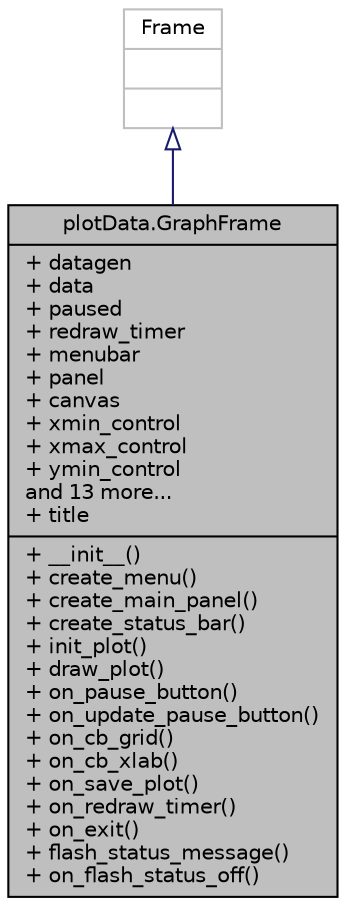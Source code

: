 digraph "plotData.GraphFrame"
{
 // INTERACTIVE_SVG=YES
  edge [fontname="Helvetica",fontsize="10",labelfontname="Helvetica",labelfontsize="10"];
  node [fontname="Helvetica",fontsize="10",shape=record];
  Node0 [label="{plotData.GraphFrame\n|+ datagen\l+ data\l+ paused\l+ redraw_timer\l+ menubar\l+ panel\l+ canvas\l+ xmin_control\l+ xmax_control\l+ ymin_control\land 13 more...\l+ title\l|+ __init__()\l+ create_menu()\l+ create_main_panel()\l+ create_status_bar()\l+ init_plot()\l+ draw_plot()\l+ on_pause_button()\l+ on_update_pause_button()\l+ on_cb_grid()\l+ on_cb_xlab()\l+ on_save_plot()\l+ on_redraw_timer()\l+ on_exit()\l+ flash_status_message()\l+ on_flash_status_off()\l}",height=0.2,width=0.4,color="black", fillcolor="grey75", style="filled", fontcolor="black"];
  Node1 -> Node0 [dir="back",color="midnightblue",fontsize="10",style="solid",arrowtail="onormal",fontname="Helvetica"];
  Node1 [label="{Frame\n||}",height=0.2,width=0.4,color="grey75", fillcolor="white", style="filled"];
}
